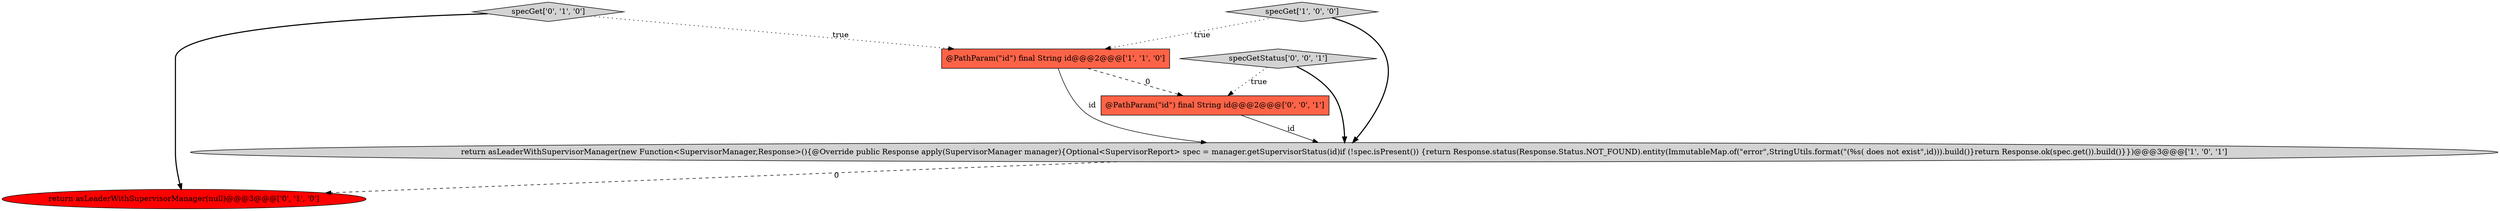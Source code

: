 digraph {
2 [style = filled, label = "return asLeaderWithSupervisorManager(new Function<SupervisorManager,Response>(){@Override public Response apply(SupervisorManager manager){Optional<SupervisorReport> spec = manager.getSupervisorStatus(id)if (!spec.isPresent()) {return Response.status(Response.Status.NOT_FOUND).entity(ImmutableMap.of(\"error\",StringUtils.format(\"(%s( does not exist\",id))).build()}return Response.ok(spec.get()).build()}})@@@3@@@['1', '0', '1']", fillcolor = lightgray, shape = ellipse image = "AAA0AAABBB1BBB"];
3 [style = filled, label = "return asLeaderWithSupervisorManager(null)@@@3@@@['0', '1', '0']", fillcolor = red, shape = ellipse image = "AAA1AAABBB2BBB"];
0 [style = filled, label = "specGet['1', '0', '0']", fillcolor = lightgray, shape = diamond image = "AAA0AAABBB1BBB"];
1 [style = filled, label = "@PathParam(\"id\") final String id@@@2@@@['1', '1', '0']", fillcolor = tomato, shape = box image = "AAA0AAABBB1BBB"];
6 [style = filled, label = "specGetStatus['0', '0', '1']", fillcolor = lightgray, shape = diamond image = "AAA0AAABBB3BBB"];
5 [style = filled, label = "@PathParam(\"id\") final String id@@@2@@@['0', '0', '1']", fillcolor = tomato, shape = box image = "AAA0AAABBB3BBB"];
4 [style = filled, label = "specGet['0', '1', '0']", fillcolor = lightgray, shape = diamond image = "AAA0AAABBB2BBB"];
1->2 [style = solid, label="id"];
4->3 [style = bold, label=""];
0->2 [style = bold, label=""];
1->5 [style = dashed, label="0"];
2->3 [style = dashed, label="0"];
4->1 [style = dotted, label="true"];
5->2 [style = solid, label="id"];
6->5 [style = dotted, label="true"];
0->1 [style = dotted, label="true"];
6->2 [style = bold, label=""];
}
